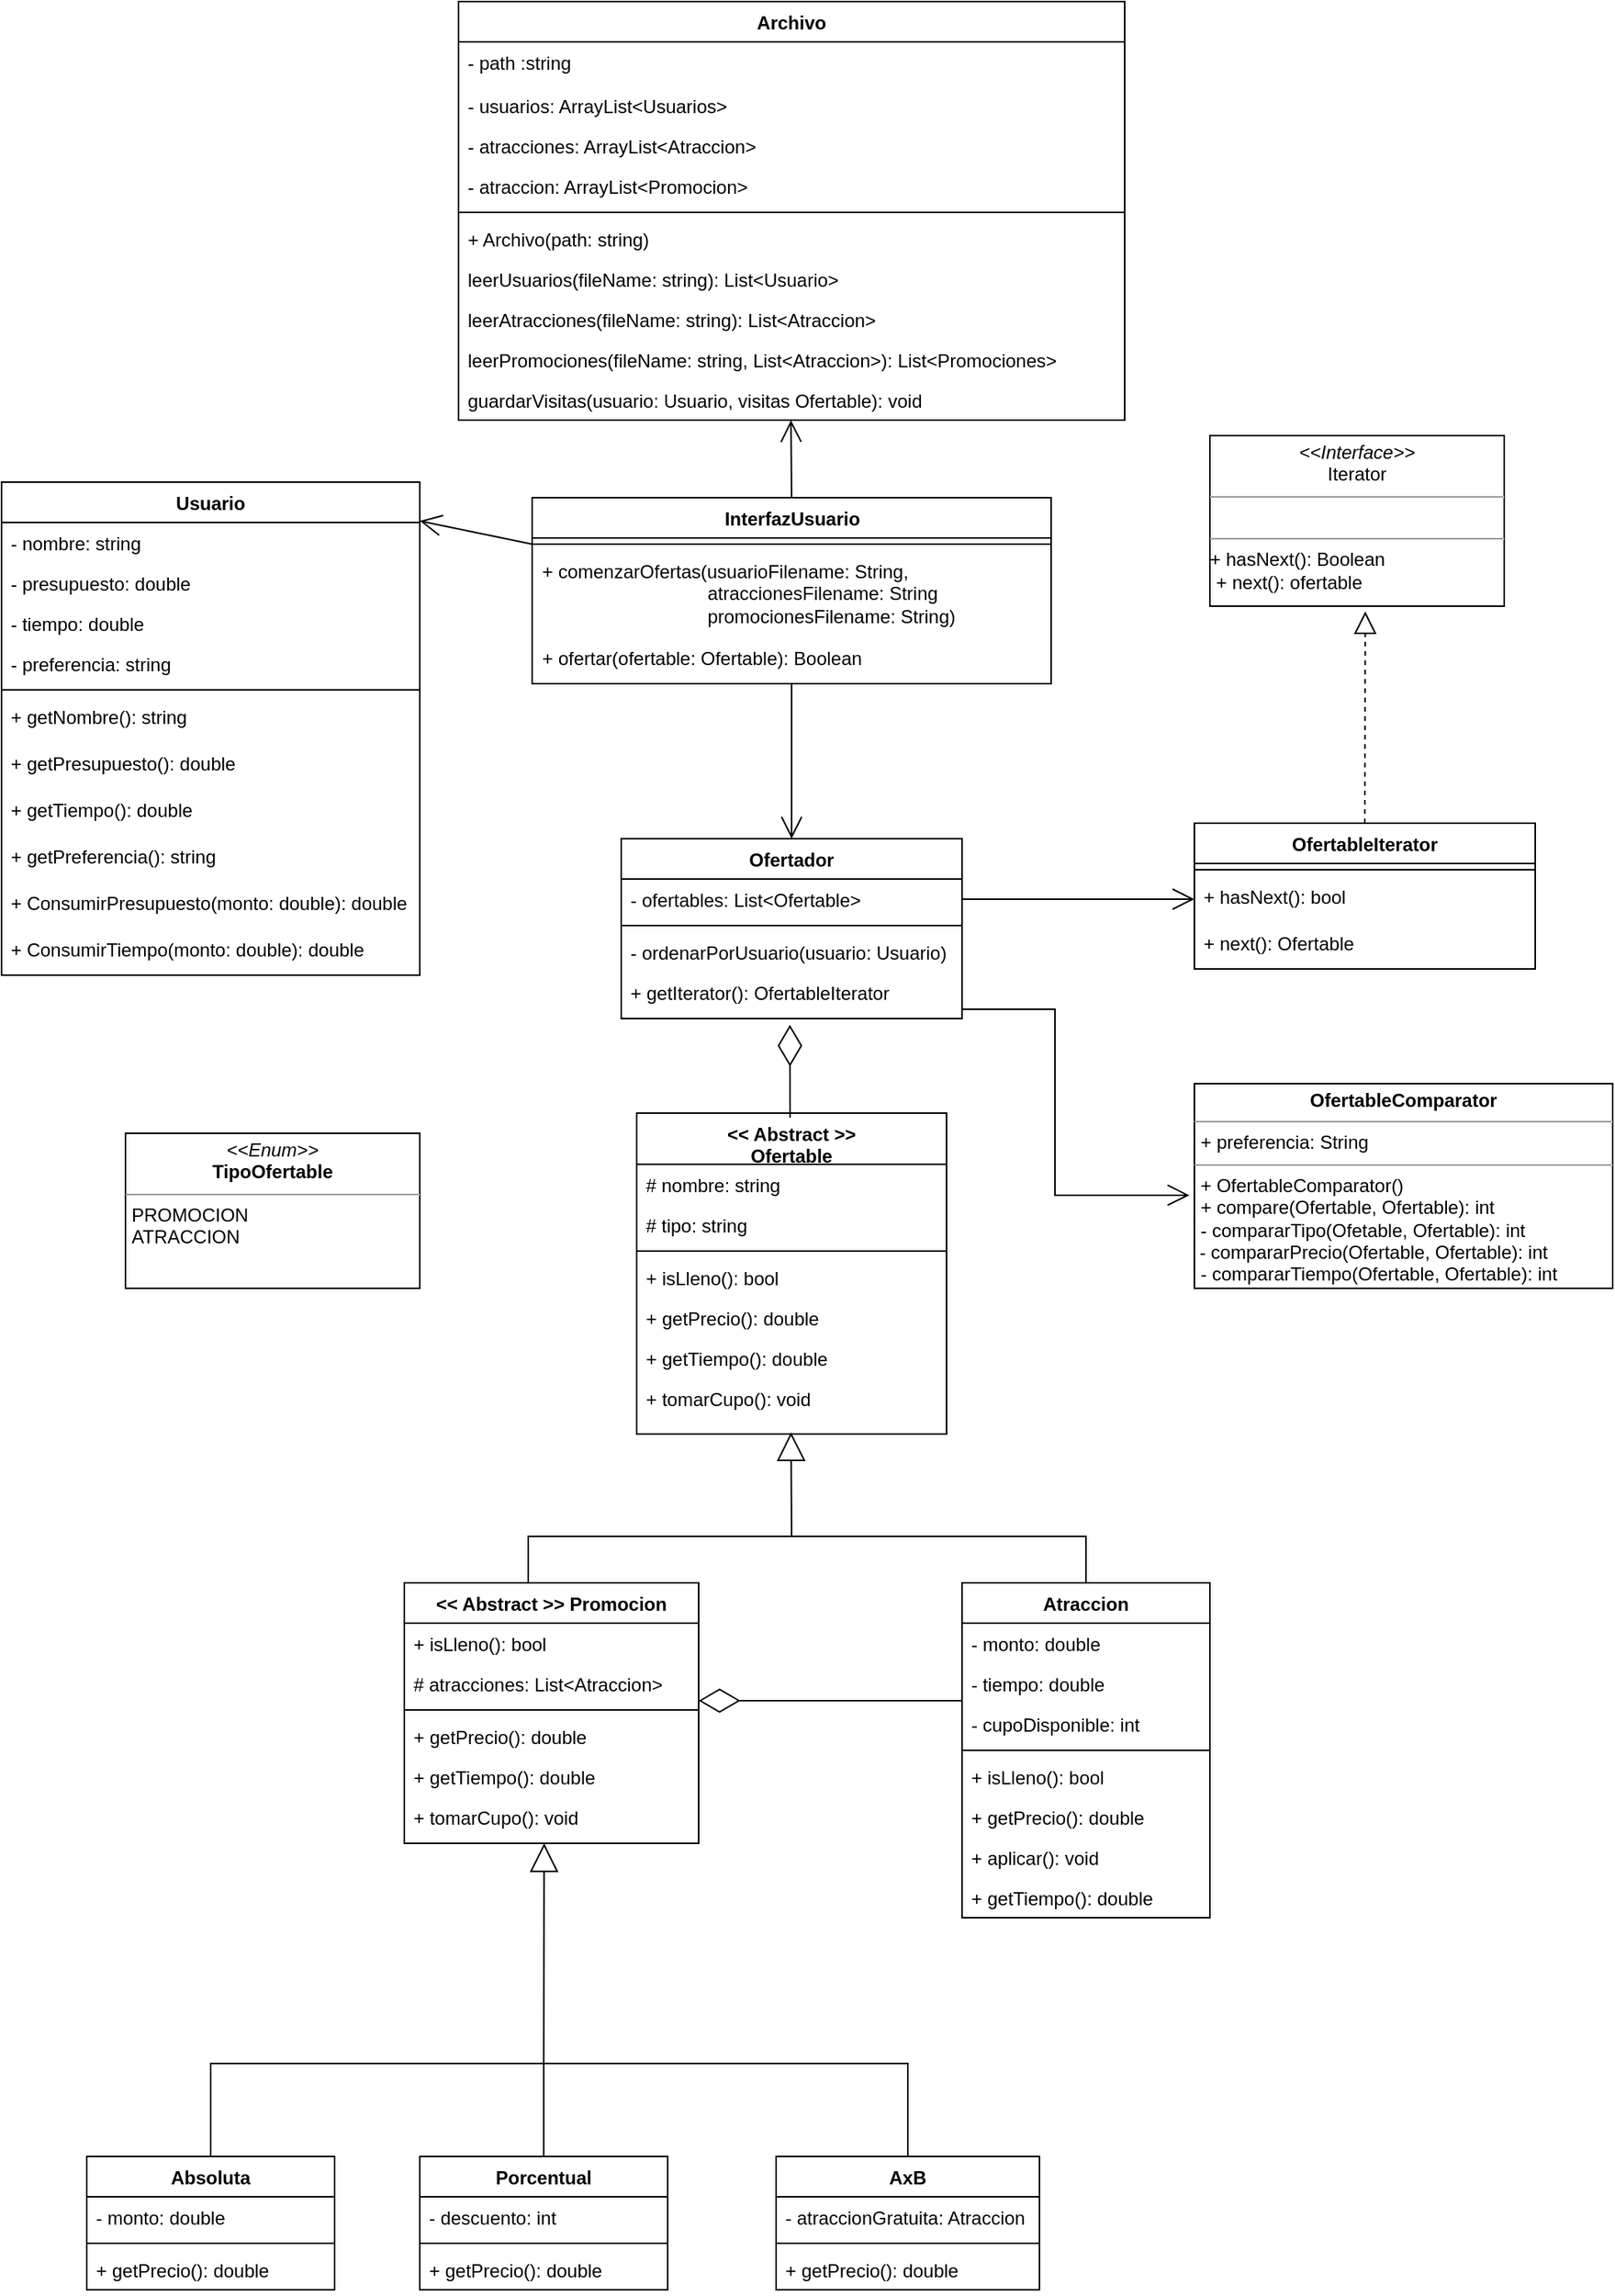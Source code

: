 <mxfile version="21.3.7" type="device">
  <diagram name="Página-1" id="i2VlWojDmOTASsPxrrYI">
    <mxGraphModel dx="1434" dy="764" grid="1" gridSize="10" guides="1" tooltips="1" connect="1" arrows="1" fold="1" page="1" pageScale="1" pageWidth="1169" pageHeight="1654" math="0" shadow="0">
      <root>
        <mxCell id="0" />
        <mxCell id="1" parent="0" />
        <mxCell id="OOS8loEyazX5-xRd1GuO-5" value="Usuario" style="swimlane;fontStyle=1;align=center;verticalAlign=top;childLayout=stackLayout;horizontal=1;startSize=26;horizontalStack=0;resizeParent=1;resizeParentMax=0;resizeLast=0;collapsible=1;marginBottom=0;whiteSpace=wrap;html=1;" parent="1" vertex="1">
          <mxGeometry x="10" y="320" width="270" height="318" as="geometry" />
        </mxCell>
        <mxCell id="OOS8loEyazX5-xRd1GuO-6" value="- nombre: string" style="text;strokeColor=none;fillColor=none;align=left;verticalAlign=top;spacingLeft=4;spacingRight=4;overflow=hidden;rotatable=0;points=[[0,0.5],[1,0.5]];portConstraint=eastwest;whiteSpace=wrap;html=1;" parent="OOS8loEyazX5-xRd1GuO-5" vertex="1">
          <mxGeometry y="26" width="270" height="26" as="geometry" />
        </mxCell>
        <mxCell id="NO4Z5f1IHlyenWQq149o-46" value="- presupuesto: double" style="text;strokeColor=none;fillColor=none;align=left;verticalAlign=top;spacingLeft=4;spacingRight=4;overflow=hidden;rotatable=0;points=[[0,0.5],[1,0.5]];portConstraint=eastwest;whiteSpace=wrap;html=1;" parent="OOS8loEyazX5-xRd1GuO-5" vertex="1">
          <mxGeometry y="52" width="270" height="26" as="geometry" />
        </mxCell>
        <mxCell id="NO4Z5f1IHlyenWQq149o-47" value="- tiempo: double" style="text;strokeColor=none;fillColor=none;align=left;verticalAlign=top;spacingLeft=4;spacingRight=4;overflow=hidden;rotatable=0;points=[[0,0.5],[1,0.5]];portConstraint=eastwest;whiteSpace=wrap;html=1;" parent="OOS8loEyazX5-xRd1GuO-5" vertex="1">
          <mxGeometry y="78" width="270" height="26" as="geometry" />
        </mxCell>
        <mxCell id="NO4Z5f1IHlyenWQq149o-48" value="- preferencia: string" style="text;strokeColor=none;fillColor=none;align=left;verticalAlign=top;spacingLeft=4;spacingRight=4;overflow=hidden;rotatable=0;points=[[0,0.5],[1,0.5]];portConstraint=eastwest;whiteSpace=wrap;html=1;" parent="OOS8loEyazX5-xRd1GuO-5" vertex="1">
          <mxGeometry y="104" width="270" height="26" as="geometry" />
        </mxCell>
        <mxCell id="OOS8loEyazX5-xRd1GuO-7" value="" style="line;strokeWidth=1;fillColor=none;align=left;verticalAlign=middle;spacingTop=-1;spacingLeft=3;spacingRight=3;rotatable=0;labelPosition=right;points=[];portConstraint=eastwest;strokeColor=inherit;" parent="OOS8loEyazX5-xRd1GuO-5" vertex="1">
          <mxGeometry y="130" width="270" height="8" as="geometry" />
        </mxCell>
        <mxCell id="NO4Z5f1IHlyenWQq149o-50" value="+ getNombre(): string" style="text;strokeColor=none;fillColor=none;align=left;verticalAlign=top;spacingLeft=4;spacingRight=4;overflow=hidden;rotatable=0;points=[[0,0.5],[1,0.5]];portConstraint=eastwest;whiteSpace=wrap;html=1;" parent="OOS8loEyazX5-xRd1GuO-5" vertex="1">
          <mxGeometry y="138" width="270" height="30" as="geometry" />
        </mxCell>
        <mxCell id="OOS8loEyazX5-xRd1GuO-8" value="+ getPresupuesto(): double" style="text;strokeColor=none;fillColor=none;align=left;verticalAlign=top;spacingLeft=4;spacingRight=4;overflow=hidden;rotatable=0;points=[[0,0.5],[1,0.5]];portConstraint=eastwest;whiteSpace=wrap;html=1;" parent="OOS8loEyazX5-xRd1GuO-5" vertex="1">
          <mxGeometry y="168" width="270" height="30" as="geometry" />
        </mxCell>
        <mxCell id="NO4Z5f1IHlyenWQq149o-61" value="+ getTiempo(): double" style="text;strokeColor=none;fillColor=none;align=left;verticalAlign=top;spacingLeft=4;spacingRight=4;overflow=hidden;rotatable=0;points=[[0,0.5],[1,0.5]];portConstraint=eastwest;whiteSpace=wrap;html=1;" parent="OOS8loEyazX5-xRd1GuO-5" vertex="1">
          <mxGeometry y="198" width="270" height="30" as="geometry" />
        </mxCell>
        <mxCell id="NO4Z5f1IHlyenWQq149o-51" value="+ getPreferencia(): string" style="text;strokeColor=none;fillColor=none;align=left;verticalAlign=top;spacingLeft=4;spacingRight=4;overflow=hidden;rotatable=0;points=[[0,0.5],[1,0.5]];portConstraint=eastwest;whiteSpace=wrap;html=1;" parent="OOS8loEyazX5-xRd1GuO-5" vertex="1">
          <mxGeometry y="228" width="270" height="30" as="geometry" />
        </mxCell>
        <mxCell id="NO4Z5f1IHlyenWQq149o-62" value="+ ConsumirPresupuesto(monto: double): double" style="text;strokeColor=none;fillColor=none;align=left;verticalAlign=top;spacingLeft=4;spacingRight=4;overflow=hidden;rotatable=0;points=[[0,0.5],[1,0.5]];portConstraint=eastwest;whiteSpace=wrap;html=1;" parent="OOS8loEyazX5-xRd1GuO-5" vertex="1">
          <mxGeometry y="258" width="270" height="30" as="geometry" />
        </mxCell>
        <mxCell id="NO4Z5f1IHlyenWQq149o-63" value="+ ConsumirTiempo(monto: double): double" style="text;strokeColor=none;fillColor=none;align=left;verticalAlign=top;spacingLeft=4;spacingRight=4;overflow=hidden;rotatable=0;points=[[0,0.5],[1,0.5]];portConstraint=eastwest;whiteSpace=wrap;html=1;" parent="OOS8loEyazX5-xRd1GuO-5" vertex="1">
          <mxGeometry y="288" width="270" height="30" as="geometry" />
        </mxCell>
        <mxCell id="NO4Z5f1IHlyenWQq149o-1" value="Atraccion" style="swimlane;fontStyle=1;align=center;verticalAlign=top;childLayout=stackLayout;horizontal=1;startSize=26;horizontalStack=0;resizeParent=1;resizeParentMax=0;resizeLast=0;collapsible=1;marginBottom=0;whiteSpace=wrap;html=1;" parent="1" vertex="1">
          <mxGeometry x="630" y="1030" width="160" height="216" as="geometry" />
        </mxCell>
        <mxCell id="NO4Z5f1IHlyenWQq149o-2" value="- monto: double" style="text;strokeColor=none;fillColor=none;align=left;verticalAlign=top;spacingLeft=4;spacingRight=4;overflow=hidden;rotatable=0;points=[[0,0.5],[1,0.5]];portConstraint=eastwest;whiteSpace=wrap;html=1;" parent="NO4Z5f1IHlyenWQq149o-1" vertex="1">
          <mxGeometry y="26" width="160" height="26" as="geometry" />
        </mxCell>
        <mxCell id="NO4Z5f1IHlyenWQq149o-82" value="- tiempo: double" style="text;strokeColor=none;fillColor=none;align=left;verticalAlign=top;spacingLeft=4;spacingRight=4;overflow=hidden;rotatable=0;points=[[0,0.5],[1,0.5]];portConstraint=eastwest;whiteSpace=wrap;html=1;" parent="NO4Z5f1IHlyenWQq149o-1" vertex="1">
          <mxGeometry y="52" width="160" height="26" as="geometry" />
        </mxCell>
        <mxCell id="NO4Z5f1IHlyenWQq149o-85" value="- cupoDisponible: int" style="text;strokeColor=none;fillColor=none;align=left;verticalAlign=top;spacingLeft=4;spacingRight=4;overflow=hidden;rotatable=0;points=[[0,0.5],[1,0.5]];portConstraint=eastwest;whiteSpace=wrap;html=1;" parent="NO4Z5f1IHlyenWQq149o-1" vertex="1">
          <mxGeometry y="78" width="160" height="26" as="geometry" />
        </mxCell>
        <mxCell id="NO4Z5f1IHlyenWQq149o-3" value="" style="line;strokeWidth=1;fillColor=none;align=left;verticalAlign=middle;spacingTop=-1;spacingLeft=3;spacingRight=3;rotatable=0;labelPosition=right;points=[];portConstraint=eastwest;strokeColor=inherit;" parent="NO4Z5f1IHlyenWQq149o-1" vertex="1">
          <mxGeometry y="104" width="160" height="8" as="geometry" />
        </mxCell>
        <mxCell id="NO4Z5f1IHlyenWQq149o-90" value="+ isLleno(): bool" style="text;strokeColor=none;fillColor=none;align=left;verticalAlign=top;spacingLeft=4;spacingRight=4;overflow=hidden;rotatable=0;points=[[0,0.5],[1,0.5]];portConstraint=eastwest;whiteSpace=wrap;html=1;" parent="NO4Z5f1IHlyenWQq149o-1" vertex="1">
          <mxGeometry y="112" width="160" height="26" as="geometry" />
        </mxCell>
        <mxCell id="61FAyo64MhmbhF_sa-72-15" value="+ getPrecio(): double" style="text;strokeColor=none;fillColor=none;align=left;verticalAlign=top;spacingLeft=4;spacingRight=4;overflow=hidden;rotatable=0;points=[[0,0.5],[1,0.5]];portConstraint=eastwest;whiteSpace=wrap;html=1;" parent="NO4Z5f1IHlyenWQq149o-1" vertex="1">
          <mxGeometry y="138" width="160" height="26" as="geometry" />
        </mxCell>
        <mxCell id="NO4Z5f1IHlyenWQq149o-93" value="+ aplicar(): void" style="text;strokeColor=none;fillColor=none;align=left;verticalAlign=top;spacingLeft=4;spacingRight=4;overflow=hidden;rotatable=0;points=[[0,0.5],[1,0.5]];portConstraint=eastwest;whiteSpace=wrap;html=1;" parent="NO4Z5f1IHlyenWQq149o-1" vertex="1">
          <mxGeometry y="164" width="160" height="26" as="geometry" />
        </mxCell>
        <mxCell id="NO4Z5f1IHlyenWQq149o-92" value="+ getTiempo(): double" style="text;strokeColor=none;fillColor=none;align=left;verticalAlign=top;spacingLeft=4;spacingRight=4;overflow=hidden;rotatable=0;points=[[0,0.5],[1,0.5]];portConstraint=eastwest;whiteSpace=wrap;html=1;" parent="NO4Z5f1IHlyenWQq149o-1" vertex="1">
          <mxGeometry y="190" width="160" height="26" as="geometry" />
        </mxCell>
        <mxCell id="NO4Z5f1IHlyenWQq149o-5" value="&lt;div style=&quot;&quot;&gt;&lt;span style=&quot;background-color: initial;&quot;&gt;&amp;lt;&amp;lt; Abstract &amp;gt;&amp;gt; &lt;/span&gt;&lt;span style=&quot;background-color: initial;&quot;&gt;Promocion&lt;/span&gt;&lt;/div&gt;" style="swimlane;fontStyle=1;align=center;verticalAlign=top;childLayout=stackLayout;horizontal=1;startSize=26;horizontalStack=0;resizeParent=1;resizeParentMax=0;resizeLast=0;collapsible=1;marginBottom=0;whiteSpace=wrap;html=1;" parent="1" vertex="1">
          <mxGeometry x="270" y="1030" width="190" height="168" as="geometry">
            <mxRectangle x="270" y="1030" width="120" height="40" as="alternateBounds" />
          </mxGeometry>
        </mxCell>
        <mxCell id="NO4Z5f1IHlyenWQq149o-95" value="+ isLleno(): bool" style="text;strokeColor=none;fillColor=none;align=left;verticalAlign=top;spacingLeft=4;spacingRight=4;overflow=hidden;rotatable=0;points=[[0,0.5],[1,0.5]];portConstraint=eastwest;whiteSpace=wrap;html=1;" parent="NO4Z5f1IHlyenWQq149o-5" vertex="1">
          <mxGeometry y="26" width="190" height="26" as="geometry" />
        </mxCell>
        <mxCell id="NO4Z5f1IHlyenWQq149o-6" value="# atracciones: List&amp;lt;Atraccion&amp;gt;" style="text;strokeColor=none;fillColor=none;align=left;verticalAlign=top;spacingLeft=4;spacingRight=4;overflow=hidden;rotatable=0;points=[[0,0.5],[1,0.5]];portConstraint=eastwest;whiteSpace=wrap;html=1;" parent="NO4Z5f1IHlyenWQq149o-5" vertex="1">
          <mxGeometry y="52" width="190" height="26" as="geometry" />
        </mxCell>
        <mxCell id="NO4Z5f1IHlyenWQq149o-7" value="" style="line;strokeWidth=1;fillColor=none;align=left;verticalAlign=middle;spacingTop=-1;spacingLeft=3;spacingRight=3;rotatable=0;labelPosition=right;points=[];portConstraint=eastwest;strokeColor=inherit;" parent="NO4Z5f1IHlyenWQq149o-5" vertex="1">
          <mxGeometry y="78" width="190" height="8" as="geometry" />
        </mxCell>
        <mxCell id="61FAyo64MhmbhF_sa-72-16" value="+ getPrecio(): double" style="text;strokeColor=none;fillColor=none;align=left;verticalAlign=top;spacingLeft=4;spacingRight=4;overflow=hidden;rotatable=0;points=[[0,0.5],[1,0.5]];portConstraint=eastwest;whiteSpace=wrap;html=1;" parent="NO4Z5f1IHlyenWQq149o-5" vertex="1">
          <mxGeometry y="86" width="190" height="26" as="geometry" />
        </mxCell>
        <mxCell id="NO4Z5f1IHlyenWQq149o-94" value="+ getTiempo(): double" style="text;strokeColor=none;fillColor=none;align=left;verticalAlign=top;spacingLeft=4;spacingRight=4;overflow=hidden;rotatable=0;points=[[0,0.5],[1,0.5]];portConstraint=eastwest;whiteSpace=wrap;html=1;" parent="NO4Z5f1IHlyenWQq149o-5" vertex="1">
          <mxGeometry y="112" width="190" height="26" as="geometry" />
        </mxCell>
        <mxCell id="61FAyo64MhmbhF_sa-72-14" value="+ tomarCupo(): void" style="text;strokeColor=none;fillColor=none;align=left;verticalAlign=top;spacingLeft=4;spacingRight=4;overflow=hidden;rotatable=0;points=[[0,0.5],[1,0.5]];portConstraint=eastwest;whiteSpace=wrap;html=1;" parent="NO4Z5f1IHlyenWQq149o-5" vertex="1">
          <mxGeometry y="138" width="190" height="30" as="geometry" />
        </mxCell>
        <mxCell id="NO4Z5f1IHlyenWQq149o-9" value="Absoluta" style="swimlane;fontStyle=1;align=center;verticalAlign=top;childLayout=stackLayout;horizontal=1;startSize=26;horizontalStack=0;resizeParent=1;resizeParentMax=0;resizeLast=0;collapsible=1;marginBottom=0;whiteSpace=wrap;html=1;" parent="1" vertex="1">
          <mxGeometry x="65" y="1400" width="160" height="86" as="geometry" />
        </mxCell>
        <mxCell id="NO4Z5f1IHlyenWQq149o-10" value="- monto: double" style="text;strokeColor=none;fillColor=none;align=left;verticalAlign=top;spacingLeft=4;spacingRight=4;overflow=hidden;rotatable=0;points=[[0,0.5],[1,0.5]];portConstraint=eastwest;whiteSpace=wrap;html=1;" parent="NO4Z5f1IHlyenWQq149o-9" vertex="1">
          <mxGeometry y="26" width="160" height="26" as="geometry" />
        </mxCell>
        <mxCell id="NO4Z5f1IHlyenWQq149o-11" value="" style="line;strokeWidth=1;fillColor=none;align=left;verticalAlign=middle;spacingTop=-1;spacingLeft=3;spacingRight=3;rotatable=0;labelPosition=right;points=[];portConstraint=eastwest;strokeColor=inherit;" parent="NO4Z5f1IHlyenWQq149o-9" vertex="1">
          <mxGeometry y="52" width="160" height="8" as="geometry" />
        </mxCell>
        <mxCell id="61FAyo64MhmbhF_sa-72-17" value="+ getPrecio(): double" style="text;strokeColor=none;fillColor=none;align=left;verticalAlign=top;spacingLeft=4;spacingRight=4;overflow=hidden;rotatable=0;points=[[0,0.5],[1,0.5]];portConstraint=eastwest;whiteSpace=wrap;html=1;" parent="NO4Z5f1IHlyenWQq149o-9" vertex="1">
          <mxGeometry y="60" width="160" height="26" as="geometry" />
        </mxCell>
        <mxCell id="NO4Z5f1IHlyenWQq149o-13" value="Porcentual" style="swimlane;fontStyle=1;align=center;verticalAlign=top;childLayout=stackLayout;horizontal=1;startSize=26;horizontalStack=0;resizeParent=1;resizeParentMax=0;resizeLast=0;collapsible=1;marginBottom=0;whiteSpace=wrap;html=1;" parent="1" vertex="1">
          <mxGeometry x="280" y="1400" width="160" height="86" as="geometry" />
        </mxCell>
        <mxCell id="NO4Z5f1IHlyenWQq149o-14" value="- descuento: int" style="text;strokeColor=none;fillColor=none;align=left;verticalAlign=top;spacingLeft=4;spacingRight=4;overflow=hidden;rotatable=0;points=[[0,0.5],[1,0.5]];portConstraint=eastwest;whiteSpace=wrap;html=1;" parent="NO4Z5f1IHlyenWQq149o-13" vertex="1">
          <mxGeometry y="26" width="160" height="26" as="geometry" />
        </mxCell>
        <mxCell id="NO4Z5f1IHlyenWQq149o-15" value="" style="line;strokeWidth=1;fillColor=none;align=left;verticalAlign=middle;spacingTop=-1;spacingLeft=3;spacingRight=3;rotatable=0;labelPosition=right;points=[];portConstraint=eastwest;strokeColor=inherit;" parent="NO4Z5f1IHlyenWQq149o-13" vertex="1">
          <mxGeometry y="52" width="160" height="8" as="geometry" />
        </mxCell>
        <mxCell id="61FAyo64MhmbhF_sa-72-18" value="+ getPrecio(): double" style="text;strokeColor=none;fillColor=none;align=left;verticalAlign=top;spacingLeft=4;spacingRight=4;overflow=hidden;rotatable=0;points=[[0,0.5],[1,0.5]];portConstraint=eastwest;whiteSpace=wrap;html=1;" parent="NO4Z5f1IHlyenWQq149o-13" vertex="1">
          <mxGeometry y="60" width="160" height="26" as="geometry" />
        </mxCell>
        <mxCell id="NO4Z5f1IHlyenWQq149o-17" value="AxB" style="swimlane;fontStyle=1;align=center;verticalAlign=top;childLayout=stackLayout;horizontal=1;startSize=26;horizontalStack=0;resizeParent=1;resizeParentMax=0;resizeLast=0;collapsible=1;marginBottom=0;whiteSpace=wrap;html=1;" parent="1" vertex="1">
          <mxGeometry x="510" y="1400" width="170" height="86" as="geometry" />
        </mxCell>
        <mxCell id="NO4Z5f1IHlyenWQq149o-18" value="- atraccionGratuita: Atraccion" style="text;strokeColor=none;fillColor=none;align=left;verticalAlign=top;spacingLeft=4;spacingRight=4;overflow=hidden;rotatable=0;points=[[0,0.5],[1,0.5]];portConstraint=eastwest;whiteSpace=wrap;html=1;" parent="NO4Z5f1IHlyenWQq149o-17" vertex="1">
          <mxGeometry y="26" width="170" height="26" as="geometry" />
        </mxCell>
        <mxCell id="NO4Z5f1IHlyenWQq149o-19" value="" style="line;strokeWidth=1;fillColor=none;align=left;verticalAlign=middle;spacingTop=-1;spacingLeft=3;spacingRight=3;rotatable=0;labelPosition=right;points=[];portConstraint=eastwest;strokeColor=inherit;" parent="NO4Z5f1IHlyenWQq149o-17" vertex="1">
          <mxGeometry y="52" width="170" height="8" as="geometry" />
        </mxCell>
        <mxCell id="61FAyo64MhmbhF_sa-72-19" value="+ getPrecio(): double" style="text;strokeColor=none;fillColor=none;align=left;verticalAlign=top;spacingLeft=4;spacingRight=4;overflow=hidden;rotatable=0;points=[[0,0.5],[1,0.5]];portConstraint=eastwest;whiteSpace=wrap;html=1;" parent="NO4Z5f1IHlyenWQq149o-17" vertex="1">
          <mxGeometry y="60" width="170" height="26" as="geometry" />
        </mxCell>
        <mxCell id="NO4Z5f1IHlyenWQq149o-23" value="" style="endArrow=none;html=1;rounded=0;entryX=0.5;entryY=0;entryDx=0;entryDy=0;" parent="1" target="NO4Z5f1IHlyenWQq149o-13" edge="1">
          <mxGeometry width="50" height="50" relative="1" as="geometry">
            <mxPoint x="360" y="1340" as="sourcePoint" />
            <mxPoint x="480" y="1180" as="targetPoint" />
          </mxGeometry>
        </mxCell>
        <mxCell id="NO4Z5f1IHlyenWQq149o-24" value="" style="endArrow=none;html=1;rounded=0;entryX=0.5;entryY=0;entryDx=0;entryDy=0;" parent="1" target="NO4Z5f1IHlyenWQq149o-17" edge="1">
          <mxGeometry width="50" height="50" relative="1" as="geometry">
            <mxPoint x="360" y="1340" as="sourcePoint" />
            <mxPoint x="620" y="1340" as="targetPoint" />
            <Array as="points">
              <mxPoint x="595" y="1340" />
            </Array>
          </mxGeometry>
        </mxCell>
        <mxCell id="NO4Z5f1IHlyenWQq149o-27" value="&amp;lt;&amp;lt; Abstract &amp;gt;&amp;gt; &lt;br&gt;Ofertable" style="swimlane;fontStyle=1;align=center;verticalAlign=top;childLayout=stackLayout;horizontal=1;startSize=33;horizontalStack=0;resizeParent=1;resizeParentMax=0;resizeLast=0;collapsible=1;marginBottom=0;whiteSpace=wrap;html=1;" parent="1" vertex="1">
          <mxGeometry x="420" y="727" width="200" height="207" as="geometry">
            <mxRectangle x="420" y="727" width="130" height="73" as="alternateBounds" />
          </mxGeometry>
        </mxCell>
        <mxCell id="NO4Z5f1IHlyenWQq149o-83" value="# nombre: string" style="text;strokeColor=none;fillColor=none;align=left;verticalAlign=top;spacingLeft=4;spacingRight=4;overflow=hidden;rotatable=0;points=[[0,0.5],[1,0.5]];portConstraint=eastwest;whiteSpace=wrap;html=1;" parent="NO4Z5f1IHlyenWQq149o-27" vertex="1">
          <mxGeometry y="33" width="200" height="26" as="geometry" />
        </mxCell>
        <mxCell id="NO4Z5f1IHlyenWQq149o-84" value="# tipo: string" style="text;strokeColor=none;fillColor=none;align=left;verticalAlign=top;spacingLeft=4;spacingRight=4;overflow=hidden;rotatable=0;points=[[0,0.5],[1,0.5]];portConstraint=eastwest;whiteSpace=wrap;html=1;" parent="NO4Z5f1IHlyenWQq149o-27" vertex="1">
          <mxGeometry y="59" width="200" height="26" as="geometry" />
        </mxCell>
        <mxCell id="NO4Z5f1IHlyenWQq149o-29" value="" style="line;strokeWidth=1;fillColor=none;align=left;verticalAlign=middle;spacingTop=-1;spacingLeft=3;spacingRight=3;rotatable=0;labelPosition=right;points=[];portConstraint=eastwest;strokeColor=inherit;" parent="NO4Z5f1IHlyenWQq149o-27" vertex="1">
          <mxGeometry y="85" width="200" height="8" as="geometry" />
        </mxCell>
        <mxCell id="NO4Z5f1IHlyenWQq149o-30" value="+ isLleno(): bool" style="text;strokeColor=none;fillColor=none;align=left;verticalAlign=top;spacingLeft=4;spacingRight=4;overflow=hidden;rotatable=0;points=[[0,0.5],[1,0.5]];portConstraint=eastwest;whiteSpace=wrap;html=1;" parent="NO4Z5f1IHlyenWQq149o-27" vertex="1">
          <mxGeometry y="93" width="200" height="26" as="geometry" />
        </mxCell>
        <mxCell id="NO4Z5f1IHlyenWQq149o-79" value="+ getPrecio(): double" style="text;strokeColor=none;fillColor=none;align=left;verticalAlign=top;spacingLeft=4;spacingRight=4;overflow=hidden;rotatable=0;points=[[0,0.5],[1,0.5]];portConstraint=eastwest;whiteSpace=wrap;html=1;" parent="NO4Z5f1IHlyenWQq149o-27" vertex="1">
          <mxGeometry y="119" width="200" height="26" as="geometry" />
        </mxCell>
        <mxCell id="NO4Z5f1IHlyenWQq149o-80" value="+ getTiempo(): double" style="text;strokeColor=none;fillColor=none;align=left;verticalAlign=top;spacingLeft=4;spacingRight=4;overflow=hidden;rotatable=0;points=[[0,0.5],[1,0.5]];portConstraint=eastwest;whiteSpace=wrap;html=1;" parent="NO4Z5f1IHlyenWQq149o-27" vertex="1">
          <mxGeometry y="145" width="200" height="26" as="geometry" />
        </mxCell>
        <mxCell id="NO4Z5f1IHlyenWQq149o-81" value="+ tomarCupo(): void" style="text;strokeColor=none;fillColor=none;align=left;verticalAlign=top;spacingLeft=4;spacingRight=4;overflow=hidden;rotatable=0;points=[[0,0.5],[1,0.5]];portConstraint=eastwest;whiteSpace=wrap;html=1;" parent="NO4Z5f1IHlyenWQq149o-27" vertex="1">
          <mxGeometry y="171" width="200" height="36" as="geometry" />
        </mxCell>
        <mxCell id="NO4Z5f1IHlyenWQq149o-33" value="InterfazUsuario" style="swimlane;fontStyle=1;align=center;verticalAlign=top;childLayout=stackLayout;horizontal=1;startSize=26;horizontalStack=0;resizeParent=1;resizeParentMax=0;resizeLast=0;collapsible=1;marginBottom=0;whiteSpace=wrap;html=1;" parent="1" vertex="1">
          <mxGeometry x="352.5" y="330" width="335" height="120" as="geometry" />
        </mxCell>
        <mxCell id="NO4Z5f1IHlyenWQq149o-35" value="" style="line;strokeWidth=1;fillColor=none;align=left;verticalAlign=middle;spacingTop=-1;spacingLeft=3;spacingRight=3;rotatable=0;labelPosition=right;points=[];portConstraint=eastwest;strokeColor=inherit;" parent="NO4Z5f1IHlyenWQq149o-33" vertex="1">
          <mxGeometry y="26" width="335" height="8" as="geometry" />
        </mxCell>
        <mxCell id="NO4Z5f1IHlyenWQq149o-36" value="+ comenzarOfertas(usuarioFilename: String, &lt;br&gt;&lt;span style=&quot;white-space: pre;&quot;&gt;&#x9;&lt;/span&gt;&lt;span style=&quot;white-space: pre;&quot;&gt;&#x9;&lt;/span&gt;&lt;span style=&quot;white-space: pre;&quot;&gt;&#x9;&lt;/span&gt;&lt;span style=&quot;white-space: pre;&quot;&gt;&#x9;&lt;/span&gt;atraccionesFilename: String&lt;br&gt;&lt;span style=&quot;white-space: pre;&quot;&gt;&#x9;&lt;/span&gt;&lt;span style=&quot;white-space: pre;&quot;&gt;&#x9;&lt;/span&gt;&lt;span style=&quot;white-space: pre;&quot;&gt;&#x9;&lt;/span&gt;&lt;span style=&quot;white-space: pre;&quot;&gt;&#x9;&lt;/span&gt;promocionesFilename: String)" style="text;strokeColor=none;fillColor=none;align=left;verticalAlign=top;spacingLeft=4;spacingRight=4;overflow=hidden;rotatable=0;points=[[0,0.5],[1,0.5]];portConstraint=eastwest;whiteSpace=wrap;html=1;" parent="NO4Z5f1IHlyenWQq149o-33" vertex="1">
          <mxGeometry y="34" width="335" height="56" as="geometry" />
        </mxCell>
        <mxCell id="61FAyo64MhmbhF_sa-72-1" value="+ ofertar(ofertable: Ofertable): Boolean" style="text;strokeColor=none;fillColor=none;align=left;verticalAlign=top;spacingLeft=4;spacingRight=4;overflow=hidden;rotatable=0;points=[[0,0.5],[1,0.5]];portConstraint=eastwest;whiteSpace=wrap;html=1;" parent="NO4Z5f1IHlyenWQq149o-33" vertex="1">
          <mxGeometry y="90" width="335" height="30" as="geometry" />
        </mxCell>
        <mxCell id="NO4Z5f1IHlyenWQq149o-37" value="Archivo" style="swimlane;fontStyle=1;align=center;verticalAlign=top;childLayout=stackLayout;horizontal=1;startSize=26;horizontalStack=0;resizeParent=1;resizeParentMax=0;resizeLast=0;collapsible=1;marginBottom=0;whiteSpace=wrap;html=1;" parent="1" vertex="1">
          <mxGeometry x="305" y="10" width="430" height="270" as="geometry" />
        </mxCell>
        <mxCell id="NO4Z5f1IHlyenWQq149o-38" value="- path :string&lt;br&gt;" style="text;strokeColor=none;fillColor=none;align=left;verticalAlign=top;spacingLeft=4;spacingRight=4;overflow=hidden;rotatable=0;points=[[0,0.5],[1,0.5]];portConstraint=eastwest;whiteSpace=wrap;html=1;" parent="NO4Z5f1IHlyenWQq149o-37" vertex="1">
          <mxGeometry y="26" width="430" height="28" as="geometry" />
        </mxCell>
        <mxCell id="rfdkPLyu1zDsU5586w8p-9" value="- usuarios: ArrayList&amp;lt;Usuarios&amp;gt;" style="text;strokeColor=none;fillColor=none;align=left;verticalAlign=top;spacingLeft=4;spacingRight=4;overflow=hidden;rotatable=0;points=[[0,0.5],[1,0.5]];portConstraint=eastwest;whiteSpace=wrap;html=1;" parent="NO4Z5f1IHlyenWQq149o-37" vertex="1">
          <mxGeometry y="54" width="430" height="26" as="geometry" />
        </mxCell>
        <mxCell id="rfdkPLyu1zDsU5586w8p-10" value="- atracciones: ArrayList&amp;lt;Atraccion&amp;gt;" style="text;strokeColor=none;fillColor=none;align=left;verticalAlign=top;spacingLeft=4;spacingRight=4;overflow=hidden;rotatable=0;points=[[0,0.5],[1,0.5]];portConstraint=eastwest;whiteSpace=wrap;html=1;" parent="NO4Z5f1IHlyenWQq149o-37" vertex="1">
          <mxGeometry y="80" width="430" height="26" as="geometry" />
        </mxCell>
        <mxCell id="rfdkPLyu1zDsU5586w8p-11" value="- atraccion: ArrayList&amp;lt;Promocion&amp;gt;&lt;br&gt;" style="text;strokeColor=none;fillColor=none;align=left;verticalAlign=top;spacingLeft=4;spacingRight=4;overflow=hidden;rotatable=0;points=[[0,0.5],[1,0.5]];portConstraint=eastwest;whiteSpace=wrap;html=1;" parent="NO4Z5f1IHlyenWQq149o-37" vertex="1">
          <mxGeometry y="106" width="430" height="26" as="geometry" />
        </mxCell>
        <mxCell id="NO4Z5f1IHlyenWQq149o-39" value="" style="line;strokeWidth=1;fillColor=none;align=left;verticalAlign=middle;spacingTop=-1;spacingLeft=3;spacingRight=3;rotatable=0;labelPosition=right;points=[];portConstraint=eastwest;strokeColor=inherit;" parent="NO4Z5f1IHlyenWQq149o-37" vertex="1">
          <mxGeometry y="132" width="430" height="8" as="geometry" />
        </mxCell>
        <mxCell id="61FAyo64MhmbhF_sa-72-13" value="+ Archivo(path: string)" style="text;strokeColor=none;fillColor=none;align=left;verticalAlign=top;spacingLeft=4;spacingRight=4;overflow=hidden;rotatable=0;points=[[0,0.5],[1,0.5]];portConstraint=eastwest;whiteSpace=wrap;html=1;" parent="NO4Z5f1IHlyenWQq149o-37" vertex="1">
          <mxGeometry y="140" width="430" height="26" as="geometry" />
        </mxCell>
        <mxCell id="NO4Z5f1IHlyenWQq149o-41" value="leerUsuarios(fileName: string): List&amp;lt;Usuario&amp;gt;" style="text;strokeColor=none;fillColor=none;align=left;verticalAlign=top;spacingLeft=4;spacingRight=4;overflow=hidden;rotatable=0;points=[[0,0.5],[1,0.5]];portConstraint=eastwest;whiteSpace=wrap;html=1;" parent="NO4Z5f1IHlyenWQq149o-37" vertex="1">
          <mxGeometry y="166" width="430" height="26" as="geometry" />
        </mxCell>
        <mxCell id="NO4Z5f1IHlyenWQq149o-40" value="leerAtracciones(fileName: string): List&amp;lt;Atraccion&amp;gt;" style="text;strokeColor=none;fillColor=none;align=left;verticalAlign=top;spacingLeft=4;spacingRight=4;overflow=hidden;rotatable=0;points=[[0,0.5],[1,0.5]];portConstraint=eastwest;whiteSpace=wrap;html=1;" parent="NO4Z5f1IHlyenWQq149o-37" vertex="1">
          <mxGeometry y="192" width="430" height="26" as="geometry" />
        </mxCell>
        <mxCell id="NO4Z5f1IHlyenWQq149o-42" value="leerPromociones(fileName:&amp;nbsp;string, List&amp;lt;Atraccion&amp;gt;): List&amp;lt;Promociones&amp;gt;" style="text;strokeColor=none;fillColor=none;align=left;verticalAlign=top;spacingLeft=4;spacingRight=4;overflow=hidden;rotatable=0;points=[[0,0.5],[1,0.5]];portConstraint=eastwest;whiteSpace=wrap;html=1;" parent="NO4Z5f1IHlyenWQq149o-37" vertex="1">
          <mxGeometry y="218" width="430" height="26" as="geometry" />
        </mxCell>
        <mxCell id="NO4Z5f1IHlyenWQq149o-100" value="guardarVisitas(usuario: Usuario, visitas Ofertable): void" style="text;strokeColor=none;fillColor=none;align=left;verticalAlign=top;spacingLeft=4;spacingRight=4;overflow=hidden;rotatable=0;points=[[0,0.5],[1,0.5]];portConstraint=eastwest;whiteSpace=wrap;html=1;" parent="NO4Z5f1IHlyenWQq149o-37" vertex="1">
          <mxGeometry y="244" width="430" height="26" as="geometry" />
        </mxCell>
        <mxCell id="NO4Z5f1IHlyenWQq149o-43" value="" style="endArrow=diamondThin;endFill=0;endSize=24;html=1;rounded=0;exitX=0;exitY=0.923;exitDx=0;exitDy=0;exitPerimeter=0;" parent="1" source="NO4Z5f1IHlyenWQq149o-82" edge="1">
          <mxGeometry width="160" relative="1" as="geometry">
            <mxPoint x="300" y="971" as="sourcePoint" />
            <mxPoint x="460" y="1106" as="targetPoint" />
          </mxGeometry>
        </mxCell>
        <mxCell id="NO4Z5f1IHlyenWQq149o-49" value="" style="endArrow=open;endFill=1;endSize=12;html=1;rounded=0;exitX=0.5;exitY=0;exitDx=0;exitDy=0;entryX=0.499;entryY=1;entryDx=0;entryDy=0;entryPerimeter=0;" parent="1" source="NO4Z5f1IHlyenWQq149o-33" target="NO4Z5f1IHlyenWQq149o-100" edge="1">
          <mxGeometry width="160" relative="1" as="geometry">
            <mxPoint x="560" y="370" as="sourcePoint" />
            <mxPoint x="366" y="95" as="targetPoint" />
          </mxGeometry>
        </mxCell>
        <mxCell id="NO4Z5f1IHlyenWQq149o-64" value="Ofertador" style="swimlane;fontStyle=1;align=center;verticalAlign=top;childLayout=stackLayout;horizontal=1;startSize=26;horizontalStack=0;resizeParent=1;resizeParentMax=0;resizeLast=0;collapsible=1;marginBottom=0;whiteSpace=wrap;html=1;" parent="1" vertex="1">
          <mxGeometry x="410" y="550" width="220" height="116" as="geometry" />
        </mxCell>
        <mxCell id="NO4Z5f1IHlyenWQq149o-66" value="- ofertables: List&amp;lt;Ofertable&amp;gt;" style="text;strokeColor=none;fillColor=none;align=left;verticalAlign=top;spacingLeft=4;spacingRight=4;overflow=hidden;rotatable=0;points=[[0,0.5],[1,0.5]];portConstraint=eastwest;whiteSpace=wrap;html=1;" parent="NO4Z5f1IHlyenWQq149o-64" vertex="1">
          <mxGeometry y="26" width="220" height="26" as="geometry" />
        </mxCell>
        <mxCell id="NO4Z5f1IHlyenWQq149o-69" value="" style="line;strokeWidth=1;fillColor=none;align=left;verticalAlign=middle;spacingTop=-1;spacingLeft=3;spacingRight=3;rotatable=0;labelPosition=right;points=[];portConstraint=eastwest;strokeColor=inherit;" parent="NO4Z5f1IHlyenWQq149o-64" vertex="1">
          <mxGeometry y="52" width="220" height="8" as="geometry" />
        </mxCell>
        <mxCell id="vkCMcTAIIQTXU2Zfifgp-1" value="- ordenarPorUsuario(usuario: Usuario)" style="text;strokeColor=none;fillColor=none;align=left;verticalAlign=top;spacingLeft=4;spacingRight=4;overflow=hidden;rotatable=0;points=[[0,0.5],[1,0.5]];portConstraint=eastwest;whiteSpace=wrap;html=1;" vertex="1" parent="NO4Z5f1IHlyenWQq149o-64">
          <mxGeometry y="60" width="220" height="26" as="geometry" />
        </mxCell>
        <mxCell id="NO4Z5f1IHlyenWQq149o-70" value="+ getIterator(): OfertableIterator" style="text;strokeColor=none;fillColor=none;align=left;verticalAlign=top;spacingLeft=4;spacingRight=4;overflow=hidden;rotatable=0;points=[[0,0.5],[1,0.5]];portConstraint=eastwest;whiteSpace=wrap;html=1;" parent="NO4Z5f1IHlyenWQq149o-64" vertex="1">
          <mxGeometry y="86" width="220" height="30" as="geometry" />
        </mxCell>
        <mxCell id="NO4Z5f1IHlyenWQq149o-76" value="" style="endArrow=open;endFill=1;endSize=12;html=1;rounded=0;entryX=0.5;entryY=0;entryDx=0;entryDy=0;" parent="1" target="NO4Z5f1IHlyenWQq149o-64" edge="1">
          <mxGeometry width="160" relative="1" as="geometry">
            <mxPoint x="520" y="450" as="sourcePoint" />
            <mxPoint x="700" y="173" as="targetPoint" />
          </mxGeometry>
        </mxCell>
        <mxCell id="NO4Z5f1IHlyenWQq149o-77" value="" style="endArrow=diamondThin;endFill=0;endSize=24;html=1;rounded=0;exitX=0.495;exitY=0.014;exitDx=0;exitDy=0;exitPerimeter=0;entryX=0.495;entryY=1.133;entryDx=0;entryDy=0;entryPerimeter=0;" parent="1" edge="1" target="NO4Z5f1IHlyenWQq149o-70" source="NO4Z5f1IHlyenWQq149o-27">
          <mxGeometry width="160" relative="1" as="geometry">
            <mxPoint x="519.5" y="720.0" as="sourcePoint" />
            <mxPoint x="520" y="670" as="targetPoint" />
          </mxGeometry>
        </mxCell>
        <mxCell id="NO4Z5f1IHlyenWQq149o-78" value="" style="endArrow=open;endFill=1;endSize=12;html=1;rounded=0;exitX=0;exitY=0.25;exitDx=0;exitDy=0;" parent="1" source="NO4Z5f1IHlyenWQq149o-33" edge="1">
          <mxGeometry width="160" relative="1" as="geometry">
            <mxPoint x="530" y="402" as="sourcePoint" />
            <mxPoint x="280" y="345" as="targetPoint" />
          </mxGeometry>
        </mxCell>
        <mxCell id="NO4Z5f1IHlyenWQq149o-88" value="" style="endArrow=block;endSize=16;endFill=0;html=1;rounded=0;exitX=0.5;exitY=0;exitDx=0;exitDy=0;entryX=0.498;entryY=0.969;entryDx=0;entryDy=0;entryPerimeter=0;" parent="1" source="NO4Z5f1IHlyenWQq149o-1" target="NO4Z5f1IHlyenWQq149o-81" edge="1">
          <mxGeometry width="160" relative="1" as="geometry">
            <mxPoint x="130" y="1037" as="sourcePoint" />
            <mxPoint x="530" y="942" as="targetPoint" />
            <Array as="points">
              <mxPoint x="710" y="1000" />
              <mxPoint x="520" y="1000" />
            </Array>
          </mxGeometry>
        </mxCell>
        <mxCell id="NO4Z5f1IHlyenWQq149o-89" value="" style="endArrow=none;html=1;rounded=0;entryX=0.421;entryY=-0.003;entryDx=0;entryDy=0;entryPerimeter=0;" parent="1" target="NO4Z5f1IHlyenWQq149o-5" edge="1">
          <mxGeometry width="50" height="50" relative="1" as="geometry">
            <mxPoint x="530" y="1000" as="sourcePoint" />
            <mxPoint x="659" y="988.19" as="targetPoint" />
            <Array as="points">
              <mxPoint x="350" y="1000" />
            </Array>
          </mxGeometry>
        </mxCell>
        <mxCell id="61FAyo64MhmbhF_sa-72-7" value="OfertableIterator" style="swimlane;fontStyle=1;align=center;verticalAlign=top;childLayout=stackLayout;horizontal=1;startSize=26;horizontalStack=0;resizeParent=1;resizeParentMax=0;resizeLast=0;collapsible=1;marginBottom=0;whiteSpace=wrap;html=1;" parent="1" vertex="1">
          <mxGeometry x="780" y="540" width="220" height="94" as="geometry" />
        </mxCell>
        <mxCell id="61FAyo64MhmbhF_sa-72-8" value="" style="line;strokeWidth=1;fillColor=none;align=left;verticalAlign=middle;spacingTop=-1;spacingLeft=3;spacingRight=3;rotatable=0;labelPosition=right;points=[];portConstraint=eastwest;strokeColor=inherit;" parent="61FAyo64MhmbhF_sa-72-7" vertex="1">
          <mxGeometry y="26" width="220" height="8" as="geometry" />
        </mxCell>
        <mxCell id="61FAyo64MhmbhF_sa-72-9" value="+ hasNext(): bool" style="text;strokeColor=none;fillColor=none;align=left;verticalAlign=top;spacingLeft=4;spacingRight=4;overflow=hidden;rotatable=0;points=[[0,0.5],[1,0.5]];portConstraint=eastwest;whiteSpace=wrap;html=1;" parent="61FAyo64MhmbhF_sa-72-7" vertex="1">
          <mxGeometry y="34" width="220" height="30" as="geometry" />
        </mxCell>
        <mxCell id="61FAyo64MhmbhF_sa-72-10" value="+ next(): Ofertable" style="text;strokeColor=none;fillColor=none;align=left;verticalAlign=top;spacingLeft=4;spacingRight=4;overflow=hidden;rotatable=0;points=[[0,0.5],[1,0.5]];portConstraint=eastwest;whiteSpace=wrap;html=1;" parent="61FAyo64MhmbhF_sa-72-7" vertex="1">
          <mxGeometry y="64" width="220" height="30" as="geometry" />
        </mxCell>
        <mxCell id="61FAyo64MhmbhF_sa-72-11" value="" style="endArrow=block;dashed=1;endFill=0;endSize=12;html=1;rounded=0;exitX=0.5;exitY=0;exitDx=0;exitDy=0;entryX=0.528;entryY=1.031;entryDx=0;entryDy=0;entryPerimeter=0;" parent="1" source="61FAyo64MhmbhF_sa-72-7" target="rfdkPLyu1zDsU5586w8p-2" edge="1">
          <mxGeometry width="160" relative="1" as="geometry">
            <mxPoint x="420" y="520" as="sourcePoint" />
            <mxPoint x="890.88" y="385.5" as="targetPoint" />
          </mxGeometry>
        </mxCell>
        <mxCell id="61FAyo64MhmbhF_sa-72-12" value="" style="endArrow=open;endFill=1;endSize=12;html=1;rounded=0;exitX=1;exitY=0.5;exitDx=0;exitDy=0;entryX=0;entryY=0.5;entryDx=0;entryDy=0;" parent="1" source="NO4Z5f1IHlyenWQq149o-66" target="61FAyo64MhmbhF_sa-72-9" edge="1">
          <mxGeometry width="160" relative="1" as="geometry">
            <mxPoint x="530" y="402" as="sourcePoint" />
            <mxPoint x="530" y="560" as="targetPoint" />
          </mxGeometry>
        </mxCell>
        <mxCell id="61FAyo64MhmbhF_sa-72-20" value="" style="endArrow=block;endSize=16;endFill=0;html=1;rounded=0;entryX=0.475;entryY=1;entryDx=0;entryDy=0;entryPerimeter=0;exitX=0.5;exitY=0;exitDx=0;exitDy=0;" parent="1" source="NO4Z5f1IHlyenWQq149o-9" target="61FAyo64MhmbhF_sa-72-14" edge="1">
          <mxGeometry width="160" relative="1" as="geometry">
            <mxPoint x="500" y="1400" as="sourcePoint" />
            <mxPoint x="620" y="1326" as="targetPoint" />
            <Array as="points">
              <mxPoint x="145" y="1340" />
              <mxPoint x="360" y="1340" />
            </Array>
          </mxGeometry>
        </mxCell>
        <mxCell id="rfdkPLyu1zDsU5586w8p-2" value="&lt;p style=&quot;margin:0px;margin-top:4px;text-align:center;&quot;&gt;&lt;i&gt;&amp;lt;&amp;lt;Interface&amp;gt;&amp;gt;&lt;/i&gt;&lt;br&gt;Iterator&lt;br&gt;&lt;/p&gt;&lt;hr size=&quot;1&quot;&gt;&lt;p style=&quot;margin:0px;margin-left:4px;&quot;&gt;&lt;br&gt;&lt;/p&gt;&lt;hr size=&quot;1&quot;&gt;+ hasNext(): Boolean&lt;p style=&quot;margin:0px;margin-left:4px;&quot;&gt;+ next(): ofertable&lt;br&gt;&lt;/p&gt;" style="verticalAlign=top;align=left;overflow=fill;fontSize=12;fontFamily=Helvetica;html=1;whiteSpace=wrap;" parent="1" vertex="1">
          <mxGeometry x="790" y="290" width="190" height="110" as="geometry" />
        </mxCell>
        <mxCell id="rfdkPLyu1zDsU5586w8p-3" value="&lt;p style=&quot;margin:0px;margin-top:4px;text-align:center;&quot;&gt;&lt;b&gt;OfertableComparator&lt;/b&gt;&lt;/p&gt;&lt;hr size=&quot;1&quot;&gt;&lt;p style=&quot;margin:0px;margin-left:4px;&quot;&gt;+&amp;nbsp;preferencia&lt;span style=&quot;background-color: initial;&quot;&gt;:&amp;nbsp;&lt;/span&gt;String&lt;/p&gt;&lt;div style=&quot;background-color:#2f2f2f;padding:0px 0px 0px 2px;&quot;&gt;&lt;div style=&quot;color: rgb(170, 170, 170); font-family: Consolas; font-size: 16pt;&quot;&gt;&lt;p style=&quot;background-color:#373737;margin:0;&quot;&gt;&lt;span style=&quot;color:#d9e8f7;&quot;&gt;&lt;/span&gt;&lt;/p&gt;&lt;/div&gt;&lt;/div&gt;&lt;div style=&quot;background-color:#2f2f2f;padding:0px 0px 0px 2px;&quot;&gt;&lt;div style=&quot;color: rgb(170, 170, 170); font-family: Consolas; font-size: 16pt;&quot;&gt;&lt;p style=&quot;background-color:#373737;margin:0;&quot;&gt;&lt;span style=&quot;color:#d9e8f7;&quot;&gt;&lt;/span&gt;&lt;/p&gt;&lt;/div&gt;&lt;/div&gt;&lt;hr size=&quot;1&quot;&gt;&lt;p style=&quot;margin:0px;margin-left:4px;&quot;&gt;+&amp;nbsp;OfertableComparator&lt;span style=&quot;background-color: initial;&quot;&gt;()&lt;/span&gt;&lt;/p&gt;&lt;p style=&quot;margin:0px;margin-left:4px;&quot;&gt;&lt;span style=&quot;background-color: initial;&quot;&gt;+ compare(Ofertable, Ofertable): int&lt;/span&gt;&lt;br&gt;&lt;/p&gt;&lt;p style=&quot;margin:0px;margin-left:4px;&quot;&gt;- compararTipo(Ofetable, Ofertable): int&lt;br&gt;&lt;/p&gt;&amp;nbsp;- compararPrecio(Ofertable, Ofertable): int&lt;p style=&quot;margin:0px;margin-left:4px;&quot;&gt;- compararTiempo(Ofertable, Ofertable): int&lt;span style=&quot;background-color: initial;&quot;&gt;&lt;br&gt;&lt;/span&gt;&lt;/p&gt;&lt;div style=&quot;background-color:#2f2f2f;padding:0px 0px 0px 2px;&quot;&gt;&lt;div style=&quot;color: rgb(170, 170, 170); font-family: Consolas; font-size: 16pt;&quot;&gt;&lt;p style=&quot;background-color:#373737;margin:0;&quot;&gt;&lt;span style=&quot;color:#d9e8f7;&quot;&gt;&lt;/span&gt;&lt;/p&gt;&lt;/div&gt;&lt;/div&gt;" style="verticalAlign=top;align=left;overflow=fill;fontSize=12;fontFamily=Helvetica;html=1;whiteSpace=wrap;" parent="1" vertex="1">
          <mxGeometry x="780" y="708" width="270" height="132" as="geometry" />
        </mxCell>
        <mxCell id="rfdkPLyu1zDsU5586w8p-4" value="" style="endArrow=open;endFill=1;endSize=12;html=1;rounded=0;exitX=1;exitY=0.5;exitDx=0;exitDy=0;entryX=-0.012;entryY=0.545;entryDx=0;entryDy=0;entryPerimeter=0;" parent="1" target="rfdkPLyu1zDsU5586w8p-3" edge="1">
          <mxGeometry width="160" relative="1" as="geometry">
            <mxPoint x="630" y="660" as="sourcePoint" />
            <mxPoint x="760" y="660" as="targetPoint" />
            <Array as="points">
              <mxPoint x="690" y="660" />
              <mxPoint x="690" y="780" />
            </Array>
          </mxGeometry>
        </mxCell>
        <mxCell id="rfdkPLyu1zDsU5586w8p-8" value="&lt;p style=&quot;margin:0px;margin-top:4px;text-align:center;&quot;&gt;&lt;i&gt;&amp;lt;&amp;lt;Enum&amp;gt;&amp;gt;&lt;/i&gt;&lt;br&gt;&lt;b&gt;TipoOfertable&lt;/b&gt;&lt;/p&gt;&lt;hr size=&quot;1&quot;&gt;&lt;p style=&quot;margin:0px;margin-left:4px;&quot;&gt;PROMOCION&lt;br&gt;&lt;/p&gt;&lt;p style=&quot;margin:0px;margin-left:4px;&quot;&gt;ATRACCION&lt;/p&gt;" style="verticalAlign=top;align=left;overflow=fill;fontSize=12;fontFamily=Helvetica;html=1;whiteSpace=wrap;" parent="1" vertex="1">
          <mxGeometry x="90" y="740" width="190" height="100" as="geometry" />
        </mxCell>
      </root>
    </mxGraphModel>
  </diagram>
</mxfile>
